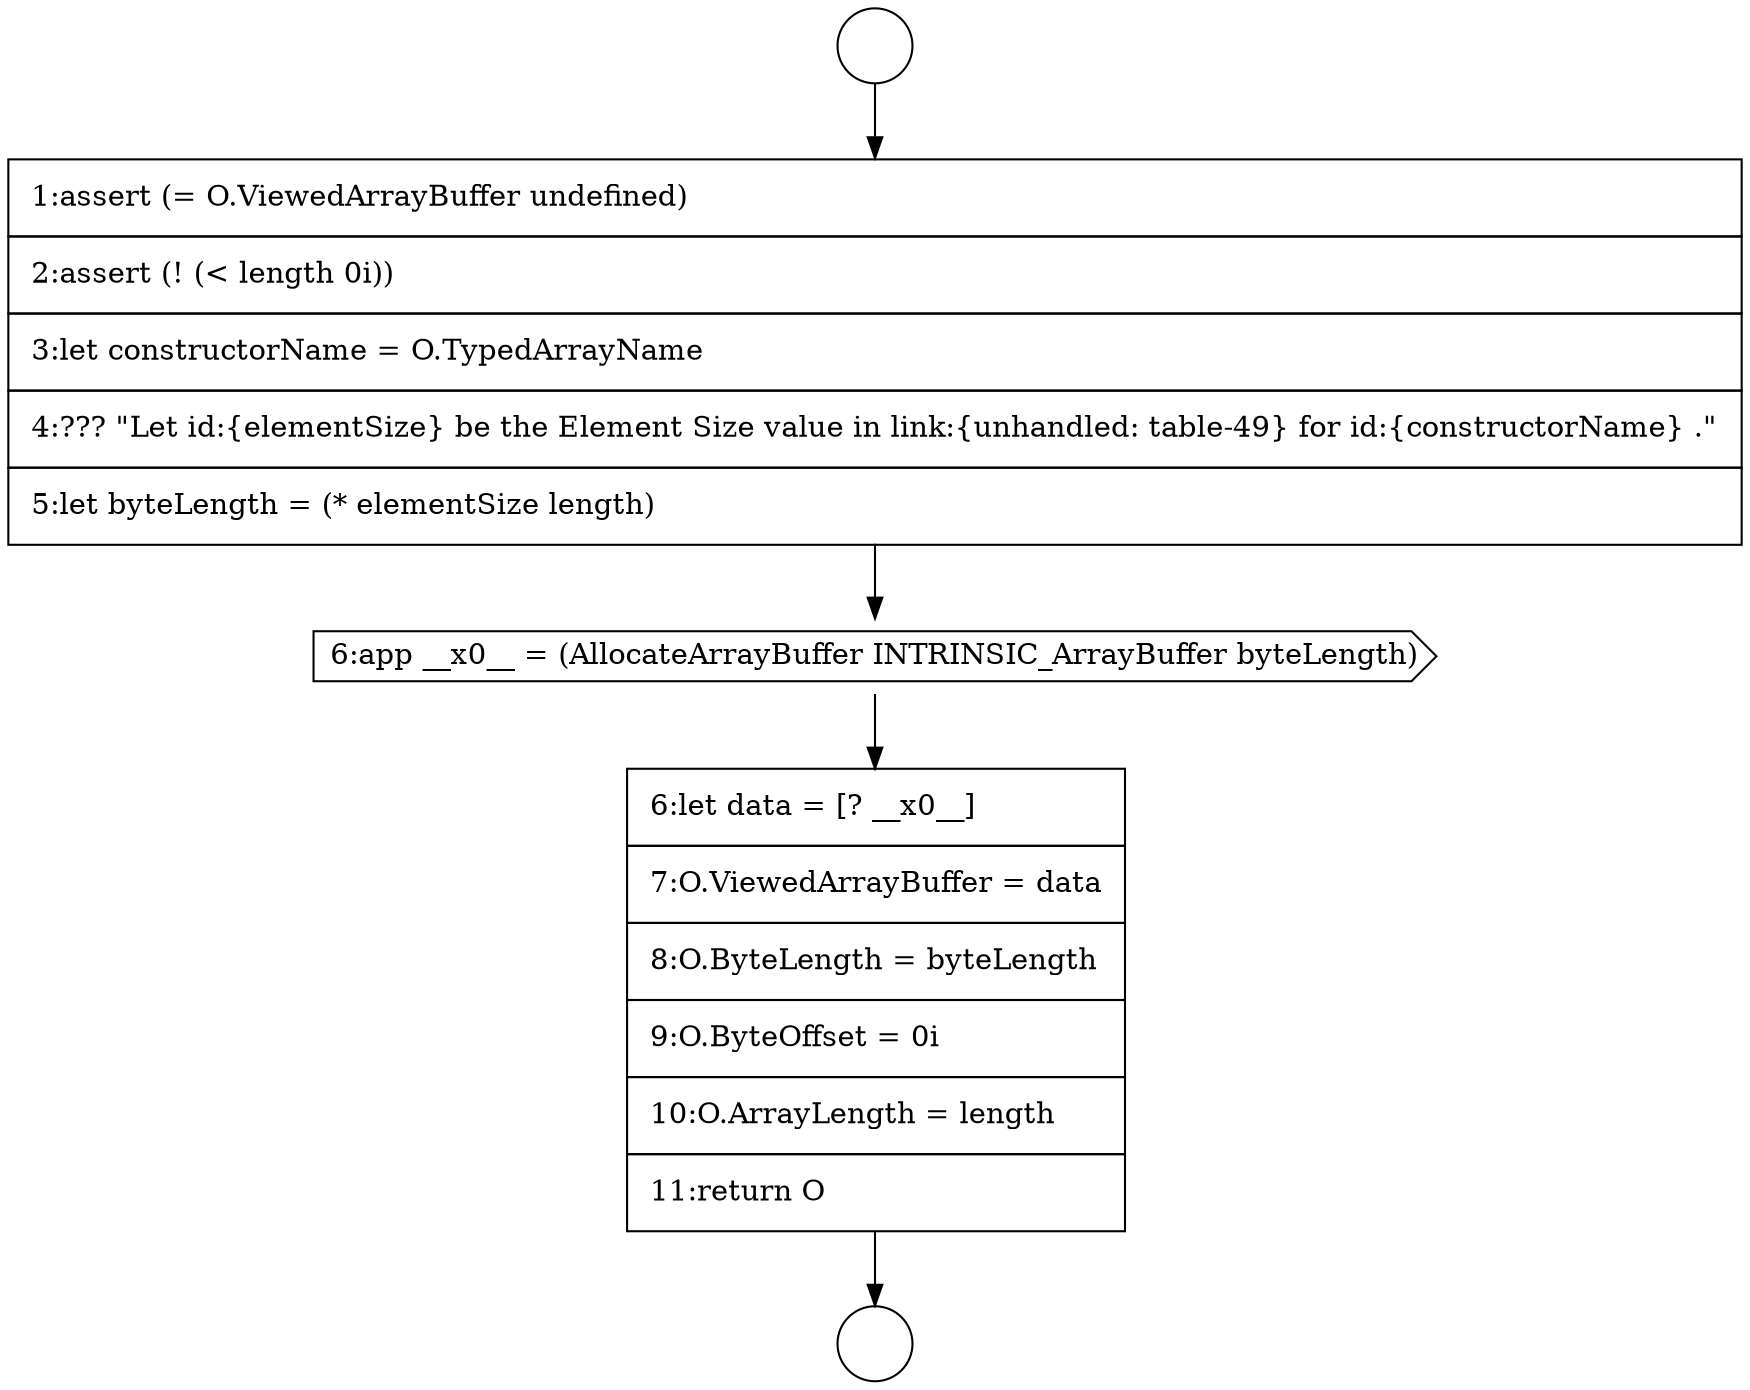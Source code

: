 digraph {
  node14564 [shape=circle label=" " color="black" fillcolor="white" style=filled]
  node14565 [shape=none, margin=0, label=<<font color="black">
    <table border="0" cellborder="1" cellspacing="0" cellpadding="10">
      <tr><td align="left">1:assert (= O.ViewedArrayBuffer undefined)</td></tr>
      <tr><td align="left">2:assert (! (&lt; length 0i))</td></tr>
      <tr><td align="left">3:let constructorName = O.TypedArrayName</td></tr>
      <tr><td align="left">4:??? &quot;Let id:{elementSize} be the Element Size value in link:{unhandled: table-49} for id:{constructorName} .&quot;</td></tr>
      <tr><td align="left">5:let byteLength = (* elementSize length)</td></tr>
    </table>
  </font>> color="black" fillcolor="white" style=filled]
  node14566 [shape=cds, label=<<font color="black">6:app __x0__ = (AllocateArrayBuffer INTRINSIC_ArrayBuffer byteLength)</font>> color="black" fillcolor="white" style=filled]
  node14567 [shape=none, margin=0, label=<<font color="black">
    <table border="0" cellborder="1" cellspacing="0" cellpadding="10">
      <tr><td align="left">6:let data = [? __x0__]</td></tr>
      <tr><td align="left">7:O.ViewedArrayBuffer = data</td></tr>
      <tr><td align="left">8:O.ByteLength = byteLength</td></tr>
      <tr><td align="left">9:O.ByteOffset = 0i</td></tr>
      <tr><td align="left">10:O.ArrayLength = length</td></tr>
      <tr><td align="left">11:return O</td></tr>
    </table>
  </font>> color="black" fillcolor="white" style=filled]
  node14563 [shape=circle label=" " color="black" fillcolor="white" style=filled]
  node14563 -> node14565 [ color="black"]
  node14565 -> node14566 [ color="black"]
  node14566 -> node14567 [ color="black"]
  node14567 -> node14564 [ color="black"]
}
